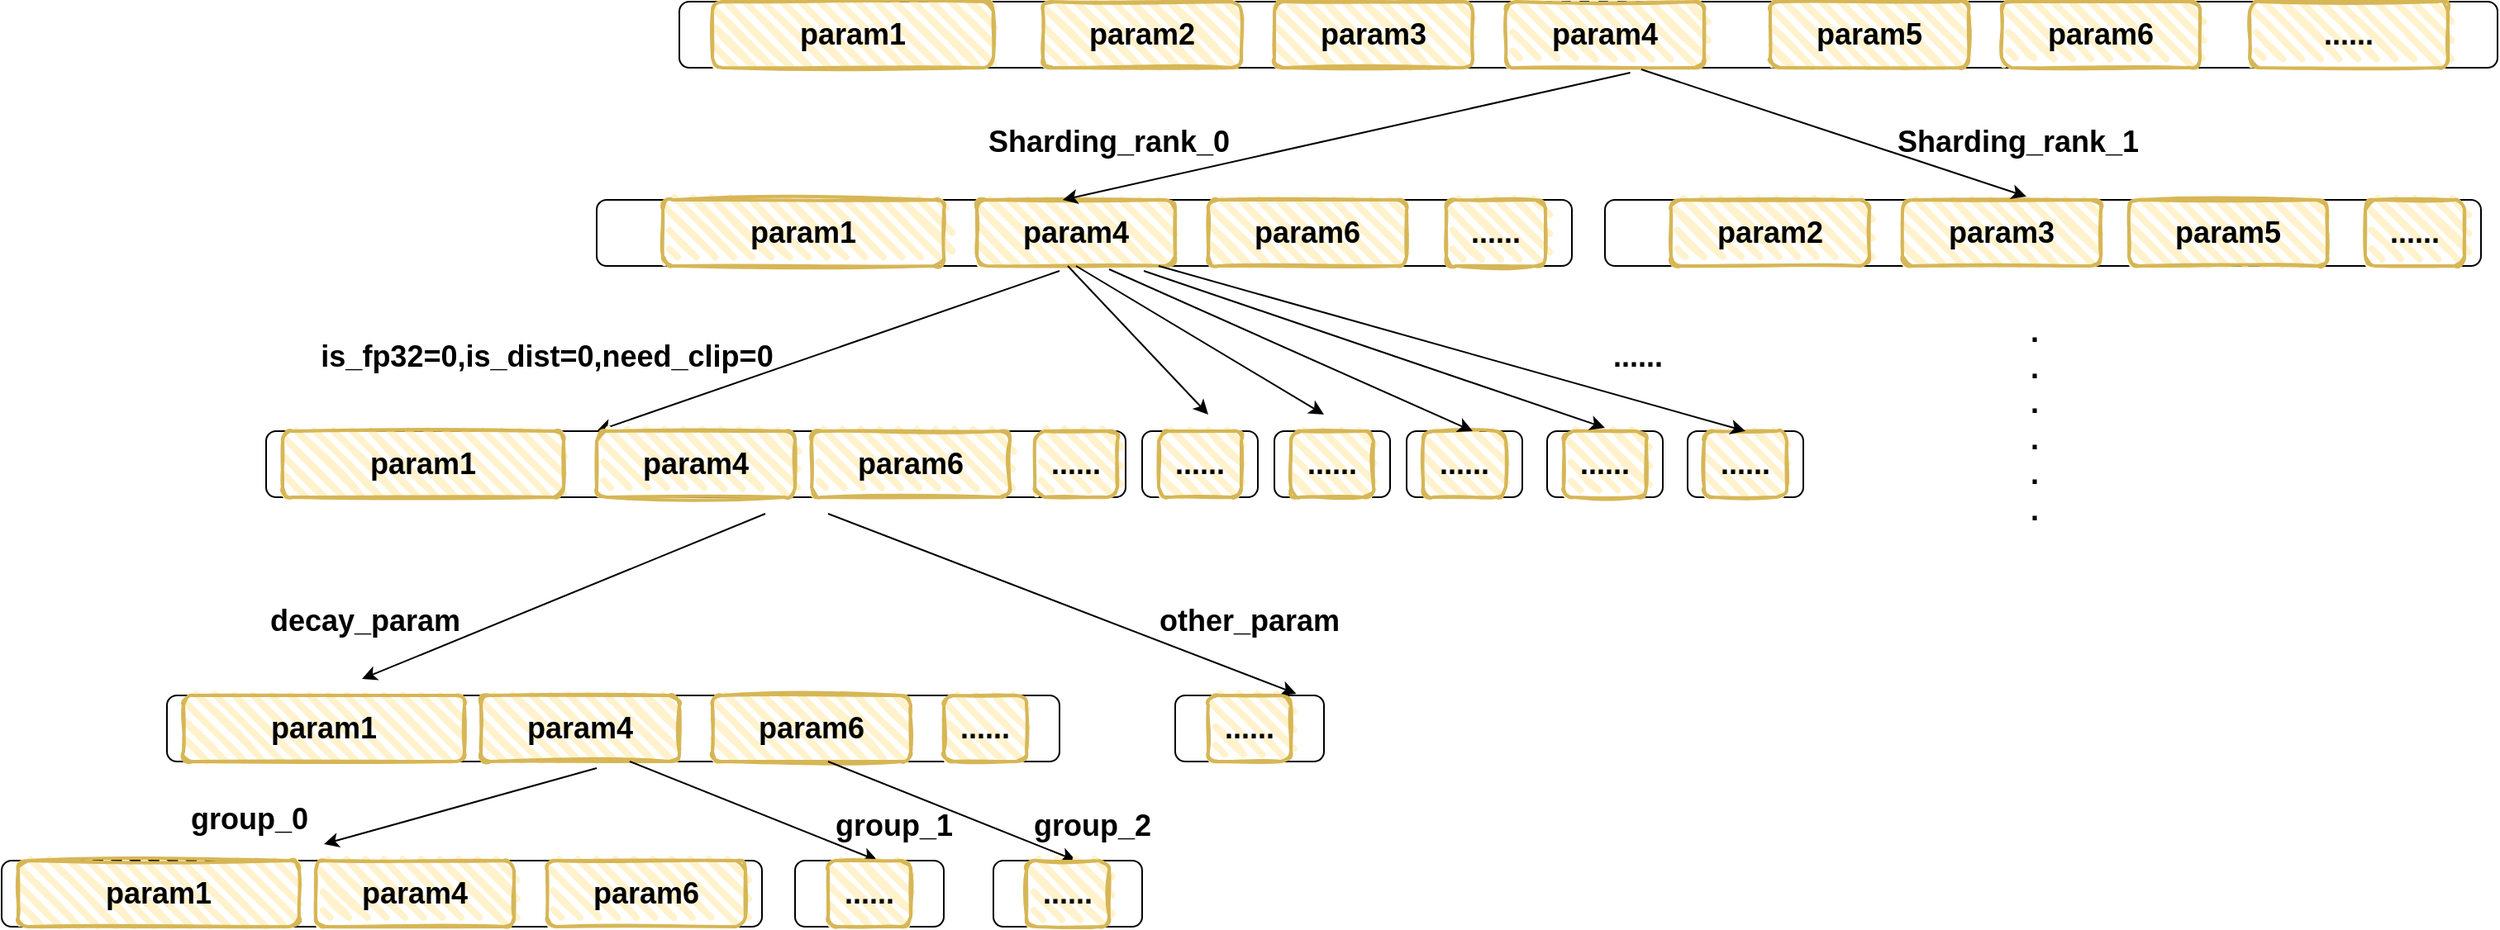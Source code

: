 <mxfile version="28.2.7">
  <diagram name="第 1 页" id="Fj6Ear9r6pBHMBFQI765">
    <mxGraphModel dx="2853" dy="1134" grid="1" gridSize="10" guides="1" tooltips="1" connect="1" arrows="1" fold="1" page="1" pageScale="1" pageWidth="827" pageHeight="1169" math="0" shadow="0">
      <root>
        <mxCell id="0" />
        <mxCell id="1" parent="0" />
        <mxCell id="f2FuB_gVFWCy95t1vYH7-1" value="" style="rounded=1;whiteSpace=wrap;html=1;" vertex="1" parent="1">
          <mxGeometry x="-100" y="220" width="590" height="40" as="geometry" />
        </mxCell>
        <mxCell id="f2FuB_gVFWCy95t1vYH7-5" value="&lt;font style=&quot;font-size: 18px;&quot;&gt;&lt;b&gt;param1&lt;/b&gt;&lt;/font&gt;" style="rounded=1;whiteSpace=wrap;html=1;strokeWidth=2;fillWeight=4;hachureGap=8;hachureAngle=45;fillColor=#fff2cc;sketch=1;strokeColor=#d6b656;" vertex="1" parent="1">
          <mxGeometry x="-60" y="220" width="170" height="40" as="geometry" />
        </mxCell>
        <mxCell id="f2FuB_gVFWCy95t1vYH7-7" value="" style="rounded=1;whiteSpace=wrap;html=1;" vertex="1" parent="1">
          <mxGeometry x="510" y="220" width="530" height="40" as="geometry" />
        </mxCell>
        <mxCell id="f2FuB_gVFWCy95t1vYH7-8" value="&lt;font style=&quot;font-size: 18px;&quot;&gt;&lt;b&gt;param4&lt;/b&gt;&lt;/font&gt;" style="rounded=1;whiteSpace=wrap;html=1;strokeWidth=2;fillWeight=4;hachureGap=8;hachureAngle=45;fillColor=#fff2cc;sketch=1;strokeColor=#d6b656;" vertex="1" parent="1">
          <mxGeometry x="130" y="220" width="120" height="40" as="geometry" />
        </mxCell>
        <mxCell id="f2FuB_gVFWCy95t1vYH7-9" value="&lt;font style=&quot;font-size: 18px;&quot;&gt;&lt;b&gt;param6&lt;/b&gt;&lt;/font&gt;" style="rounded=1;whiteSpace=wrap;html=1;strokeWidth=2;fillWeight=4;hachureGap=8;hachureAngle=45;fillColor=#fff2cc;sketch=1;strokeColor=#d6b656;" vertex="1" parent="1">
          <mxGeometry x="270" y="220" width="120" height="40" as="geometry" />
        </mxCell>
        <mxCell id="f2FuB_gVFWCy95t1vYH7-10" value="&lt;font style=&quot;font-size: 18px;&quot;&gt;&lt;b&gt;param2&lt;/b&gt;&lt;/font&gt;" style="rounded=1;whiteSpace=wrap;html=1;strokeWidth=2;fillWeight=4;hachureGap=8;hachureAngle=45;fillColor=#fff2cc;sketch=1;strokeColor=#d6b656;" vertex="1" parent="1">
          <mxGeometry x="550" y="220" width="120" height="40" as="geometry" />
        </mxCell>
        <mxCell id="f2FuB_gVFWCy95t1vYH7-11" value="&lt;font style=&quot;font-size: 18px;&quot;&gt;&lt;b&gt;param3&lt;/b&gt;&lt;/font&gt;" style="rounded=1;whiteSpace=wrap;html=1;strokeWidth=2;fillWeight=4;hachureGap=8;hachureAngle=45;fillColor=#fff2cc;sketch=1;strokeColor=#d6b656;" vertex="1" parent="1">
          <mxGeometry x="690" y="220" width="120" height="40" as="geometry" />
        </mxCell>
        <mxCell id="f2FuB_gVFWCy95t1vYH7-12" value="&lt;font style=&quot;font-size: 18px;&quot;&gt;&lt;b&gt;param5&lt;/b&gt;&lt;/font&gt;" style="rounded=1;whiteSpace=wrap;html=1;strokeWidth=2;fillWeight=4;hachureGap=8;hachureAngle=45;fillColor=#fff2cc;sketch=1;strokeColor=#d6b656;" vertex="1" parent="1">
          <mxGeometry x="827" y="220" width="120" height="40" as="geometry" />
        </mxCell>
        <mxCell id="f2FuB_gVFWCy95t1vYH7-13" value="&lt;font style=&quot;font-size: 18px;&quot;&gt;&lt;b&gt;Sharding_rank_0&lt;/b&gt;&lt;/font&gt;" style="text;html=1;whiteSpace=wrap;strokeColor=none;fillColor=none;align=center;verticalAlign=middle;rounded=0;" vertex="1" parent="1">
          <mxGeometry x="180" y="170" width="60" height="30" as="geometry" />
        </mxCell>
        <mxCell id="f2FuB_gVFWCy95t1vYH7-15" value="&lt;font style=&quot;font-size: 18px;&quot;&gt;&lt;b&gt;Sharding_rank_1&lt;/b&gt;&lt;/font&gt;" style="text;html=1;whiteSpace=wrap;strokeColor=none;fillColor=none;align=center;verticalAlign=middle;rounded=0;" vertex="1" parent="1">
          <mxGeometry x="730" y="170" width="60" height="30" as="geometry" />
        </mxCell>
        <mxCell id="f2FuB_gVFWCy95t1vYH7-16" value="" style="rounded=1;whiteSpace=wrap;html=1;" vertex="1" parent="1">
          <mxGeometry x="-50" y="100" width="1100" height="40" as="geometry" />
        </mxCell>
        <mxCell id="f2FuB_gVFWCy95t1vYH7-17" value="&lt;font style=&quot;font-size: 18px;&quot;&gt;&lt;b&gt;param1&lt;/b&gt;&lt;/font&gt;" style="rounded=1;whiteSpace=wrap;html=1;strokeWidth=2;fillWeight=4;hachureGap=8;hachureAngle=45;fillColor=#fff2cc;sketch=1;strokeColor=#d6b656;" vertex="1" parent="1">
          <mxGeometry x="-30" y="100" width="170" height="40" as="geometry" />
        </mxCell>
        <mxCell id="f2FuB_gVFWCy95t1vYH7-18" value="&lt;font style=&quot;font-size: 18px;&quot;&gt;&lt;b&gt;param4&lt;/b&gt;&lt;/font&gt;" style="rounded=1;whiteSpace=wrap;html=1;strokeWidth=2;fillWeight=4;hachureGap=8;hachureAngle=45;fillColor=#fff2cc;sketch=1;strokeColor=#d6b656;" vertex="1" parent="1">
          <mxGeometry x="450" y="100" width="120" height="40" as="geometry" />
        </mxCell>
        <mxCell id="f2FuB_gVFWCy95t1vYH7-19" value="&lt;font style=&quot;font-size: 18px;&quot;&gt;&lt;b&gt;param6&lt;/b&gt;&lt;/font&gt;" style="rounded=1;whiteSpace=wrap;html=1;strokeWidth=2;fillWeight=4;hachureGap=8;hachureAngle=45;fillColor=#fff2cc;sketch=1;strokeColor=#d6b656;" vertex="1" parent="1">
          <mxGeometry x="750" y="100" width="120" height="40" as="geometry" />
        </mxCell>
        <mxCell id="f2FuB_gVFWCy95t1vYH7-20" value="&lt;font style=&quot;font-size: 18px;&quot;&gt;&lt;b&gt;param2&lt;/b&gt;&lt;/font&gt;" style="rounded=1;whiteSpace=wrap;html=1;strokeWidth=2;fillWeight=4;hachureGap=8;hachureAngle=45;fillColor=#fff2cc;sketch=1;strokeColor=#d6b656;" vertex="1" parent="1">
          <mxGeometry x="170" y="100" width="120" height="40" as="geometry" />
        </mxCell>
        <mxCell id="f2FuB_gVFWCy95t1vYH7-21" value="&lt;font style=&quot;font-size: 18px;&quot;&gt;&lt;b&gt;param3&lt;/b&gt;&lt;/font&gt;" style="rounded=1;whiteSpace=wrap;html=1;strokeWidth=2;fillWeight=4;hachureGap=8;hachureAngle=45;fillColor=#fff2cc;sketch=1;strokeColor=#d6b656;" vertex="1" parent="1">
          <mxGeometry x="310" y="100" width="120" height="40" as="geometry" />
        </mxCell>
        <mxCell id="f2FuB_gVFWCy95t1vYH7-22" value="&lt;font style=&quot;font-size: 18px;&quot;&gt;&lt;b&gt;param5&lt;/b&gt;&lt;/font&gt;" style="rounded=1;whiteSpace=wrap;html=1;strokeWidth=2;fillWeight=4;hachureGap=8;hachureAngle=45;fillColor=#fff2cc;sketch=1;strokeColor=#d6b656;" vertex="1" parent="1">
          <mxGeometry x="610" y="100" width="120" height="40" as="geometry" />
        </mxCell>
        <mxCell id="f2FuB_gVFWCy95t1vYH7-23" value="" style="endArrow=classic;html=1;rounded=0;exitX=0.523;exitY=1.075;exitDx=0;exitDy=0;exitPerimeter=0;entryX=0.433;entryY=0;entryDx=0;entryDy=0;entryPerimeter=0;" edge="1" parent="1" source="f2FuB_gVFWCy95t1vYH7-16" target="f2FuB_gVFWCy95t1vYH7-8">
          <mxGeometry width="50" height="50" relative="1" as="geometry">
            <mxPoint x="390" y="430" as="sourcePoint" />
            <mxPoint x="440" y="380" as="targetPoint" />
          </mxGeometry>
        </mxCell>
        <mxCell id="f2FuB_gVFWCy95t1vYH7-24" value="" style="endArrow=classic;html=1;rounded=0;exitX=0.529;exitY=1.025;exitDx=0;exitDy=0;exitPerimeter=0;entryX=0.625;entryY=-0.05;entryDx=0;entryDy=0;entryPerimeter=0;" edge="1" parent="1" source="f2FuB_gVFWCy95t1vYH7-16" target="f2FuB_gVFWCy95t1vYH7-11">
          <mxGeometry width="50" height="50" relative="1" as="geometry">
            <mxPoint x="804" y="300" as="sourcePoint" />
            <mxPoint x="550" y="377" as="targetPoint" />
          </mxGeometry>
        </mxCell>
        <mxCell id="f2FuB_gVFWCy95t1vYH7-25" value="" style="endArrow=classic;html=1;rounded=0;exitX=0.523;exitY=1.075;exitDx=0;exitDy=0;exitPerimeter=0;" edge="1" parent="1">
          <mxGeometry width="50" height="50" relative="1" as="geometry">
            <mxPoint x="2" y="410" as="sourcePoint" />
            <mxPoint x="-242" y="510" as="targetPoint" />
          </mxGeometry>
        </mxCell>
        <mxCell id="f2FuB_gVFWCy95t1vYH7-26" value="" style="endArrow=classic;html=1;rounded=0;entryX=0.814;entryY=-0.025;entryDx=0;entryDy=0;entryPerimeter=0;" edge="1" parent="1" target="f2FuB_gVFWCy95t1vYH7-28">
          <mxGeometry width="50" height="50" relative="1" as="geometry">
            <mxPoint x="40" y="410" as="sourcePoint" />
            <mxPoint x="-154.84" y="319" as="targetPoint" />
          </mxGeometry>
        </mxCell>
        <mxCell id="f2FuB_gVFWCy95t1vYH7-28" value="" style="rounded=1;whiteSpace=wrap;html=1;" vertex="1" parent="1">
          <mxGeometry x="250" y="520" width="90" height="40" as="geometry" />
        </mxCell>
        <mxCell id="f2FuB_gVFWCy95t1vYH7-29" value="" style="rounded=1;whiteSpace=wrap;html=1;" vertex="1" parent="1">
          <mxGeometry x="-360" y="520" width="540" height="40" as="geometry" />
        </mxCell>
        <mxCell id="f2FuB_gVFWCy95t1vYH7-30" value="&lt;font style=&quot;font-size: 18px;&quot;&gt;&lt;b&gt;param1&lt;/b&gt;&lt;/font&gt;" style="rounded=1;whiteSpace=wrap;html=1;strokeWidth=2;fillWeight=4;hachureGap=8;hachureAngle=45;fillColor=#fff2cc;sketch=1;strokeColor=#d6b656;" vertex="1" parent="1">
          <mxGeometry x="-350" y="520" width="170" height="40" as="geometry" />
        </mxCell>
        <mxCell id="f2FuB_gVFWCy95t1vYH7-31" value="&lt;font style=&quot;font-size: 18px;&quot;&gt;&lt;b&gt;param4&lt;/b&gt;&lt;/font&gt;" style="rounded=1;whiteSpace=wrap;html=1;strokeWidth=2;fillWeight=4;hachureGap=8;hachureAngle=45;fillColor=#fff2cc;sketch=1;strokeColor=#d6b656;" vertex="1" parent="1">
          <mxGeometry x="-170" y="520" width="120" height="40" as="geometry" />
        </mxCell>
        <mxCell id="f2FuB_gVFWCy95t1vYH7-32" value="&lt;font style=&quot;font-size: 18px;&quot;&gt;&lt;b&gt;param6&lt;/b&gt;&lt;/font&gt;" style="rounded=1;whiteSpace=wrap;html=1;strokeWidth=2;fillWeight=4;hachureGap=8;hachureAngle=45;fillColor=#fff2cc;sketch=1;strokeColor=#d6b656;" vertex="1" parent="1">
          <mxGeometry x="-30" y="520" width="120" height="40" as="geometry" />
        </mxCell>
        <mxCell id="f2FuB_gVFWCy95t1vYH7-33" value="&lt;font style=&quot;font-size: 18px;&quot;&gt;&lt;b&gt;decay_param&lt;/b&gt;&lt;/font&gt;" style="text;html=1;whiteSpace=wrap;strokeColor=none;fillColor=none;align=center;verticalAlign=middle;rounded=0;" vertex="1" parent="1">
          <mxGeometry x="-270" y="460" width="60" height="30" as="geometry" />
        </mxCell>
        <mxCell id="f2FuB_gVFWCy95t1vYH7-34" value="&lt;font style=&quot;font-size: 18px;&quot;&gt;&lt;b&gt;other_param&lt;/b&gt;&lt;/font&gt;" style="text;html=1;whiteSpace=wrap;strokeColor=none;fillColor=none;align=center;verticalAlign=middle;rounded=0;" vertex="1" parent="1">
          <mxGeometry x="265" y="460" width="60" height="30" as="geometry" />
        </mxCell>
        <mxCell id="f2FuB_gVFWCy95t1vYH7-35" value="&lt;span style=&quot;font-size: 18px;&quot;&gt;&lt;b&gt;.&lt;/b&gt;&lt;/span&gt;&lt;div&gt;&lt;span style=&quot;font-size: 18px;&quot;&gt;&lt;b&gt;.&lt;/b&gt;&lt;/span&gt;&lt;/div&gt;&lt;div&gt;&lt;span style=&quot;font-size: 18px;&quot;&gt;&lt;b&gt;.&lt;/b&gt;&lt;/span&gt;&lt;/div&gt;&lt;div&gt;&lt;span style=&quot;font-size: 18px;&quot;&gt;&lt;b&gt;.&lt;/b&gt;&lt;/span&gt;&lt;/div&gt;&lt;div&gt;&lt;span style=&quot;font-size: 18px;&quot;&gt;&lt;b&gt;.&lt;/b&gt;&lt;/span&gt;&lt;/div&gt;&lt;div&gt;&lt;span style=&quot;font-size: 18px;&quot;&gt;&lt;b&gt;.&lt;/b&gt;&lt;/span&gt;&lt;/div&gt;&lt;div&gt;&lt;span style=&quot;font-size: 18px;&quot;&gt;&lt;b&gt;&lt;br&gt;&lt;/b&gt;&lt;/span&gt;&lt;/div&gt;" style="text;html=1;whiteSpace=wrap;strokeColor=none;fillColor=none;align=center;verticalAlign=middle;rounded=0;" vertex="1" parent="1">
          <mxGeometry x="740" y="340" width="60" height="50" as="geometry" />
        </mxCell>
        <mxCell id="f2FuB_gVFWCy95t1vYH7-36" value="&lt;font style=&quot;font-size: 18px;&quot;&gt;&lt;b&gt;......&lt;/b&gt;&lt;/font&gt;" style="rounded=1;whiteSpace=wrap;html=1;strokeWidth=2;fillWeight=4;hachureGap=8;hachureAngle=45;fillColor=#fff2cc;sketch=1;strokeColor=#d6b656;" vertex="1" parent="1">
          <mxGeometry x="900" y="100" width="120" height="40" as="geometry" />
        </mxCell>
        <mxCell id="f2FuB_gVFWCy95t1vYH7-37" value="&lt;font style=&quot;font-size: 18px;&quot;&gt;&lt;b&gt;......&lt;/b&gt;&lt;/font&gt;" style="rounded=1;whiteSpace=wrap;html=1;strokeWidth=2;fillWeight=4;hachureGap=8;hachureAngle=45;fillColor=#fff2cc;sketch=1;strokeColor=#d6b656;" vertex="1" parent="1">
          <mxGeometry x="414" y="220" width="60" height="40" as="geometry" />
        </mxCell>
        <mxCell id="f2FuB_gVFWCy95t1vYH7-38" value="&lt;font style=&quot;font-size: 18px;&quot;&gt;&lt;b&gt;......&lt;/b&gt;&lt;/font&gt;" style="rounded=1;whiteSpace=wrap;html=1;strokeWidth=2;fillWeight=4;hachureGap=8;hachureAngle=45;fillColor=#fff2cc;sketch=1;strokeColor=#d6b656;" vertex="1" parent="1">
          <mxGeometry x="970" y="220" width="60" height="40" as="geometry" />
        </mxCell>
        <mxCell id="f2FuB_gVFWCy95t1vYH7-40" value="" style="endArrow=classic;html=1;rounded=0;exitX=0.523;exitY=1.075;exitDx=0;exitDy=0;exitPerimeter=0;entryX=0;entryY=0;entryDx=0;entryDy=0;" edge="1" parent="1" target="f2FuB_gVFWCy95t1vYH7-45">
          <mxGeometry width="50" height="50" relative="1" as="geometry">
            <mxPoint x="180" y="263" as="sourcePoint" />
            <mxPoint x="-66.5" y="340" as="targetPoint" />
          </mxGeometry>
        </mxCell>
        <mxCell id="f2FuB_gVFWCy95t1vYH7-41" value="&lt;font style=&quot;font-size: 18px;&quot;&gt;&lt;b&gt;is_fp32=0,is_dist=0,need_clip=0&lt;/b&gt;&lt;/font&gt;" style="text;html=1;whiteSpace=wrap;strokeColor=none;fillColor=none;align=center;verticalAlign=middle;rounded=0;" vertex="1" parent="1">
          <mxGeometry x="-160" y="300" width="60" height="30" as="geometry" />
        </mxCell>
        <mxCell id="f2FuB_gVFWCy95t1vYH7-42" value="" style="endArrow=classic;html=1;rounded=0;" edge="1" parent="1">
          <mxGeometry width="50" height="50" relative="1" as="geometry">
            <mxPoint x="185" y="260" as="sourcePoint" />
            <mxPoint x="270" y="350" as="targetPoint" />
          </mxGeometry>
        </mxCell>
        <mxCell id="f2FuB_gVFWCy95t1vYH7-43" value="" style="rounded=1;whiteSpace=wrap;html=1;" vertex="1" parent="1">
          <mxGeometry x="-300" y="360" width="520" height="40" as="geometry" />
        </mxCell>
        <mxCell id="f2FuB_gVFWCy95t1vYH7-44" value="&lt;font style=&quot;font-size: 18px;&quot;&gt;&lt;b&gt;param1&lt;/b&gt;&lt;/font&gt;" style="rounded=1;whiteSpace=wrap;html=1;strokeWidth=2;fillWeight=4;hachureGap=8;hachureAngle=45;fillColor=#fff2cc;sketch=1;strokeColor=#d6b656;" vertex="1" parent="1">
          <mxGeometry x="-290" y="360" width="170" height="40" as="geometry" />
        </mxCell>
        <mxCell id="f2FuB_gVFWCy95t1vYH7-45" value="&lt;font style=&quot;font-size: 18px;&quot;&gt;&lt;b&gt;param4&lt;/b&gt;&lt;/font&gt;" style="rounded=1;whiteSpace=wrap;html=1;strokeWidth=2;fillWeight=4;hachureGap=8;hachureAngle=45;fillColor=#fff2cc;sketch=1;strokeColor=#d6b656;" vertex="1" parent="1">
          <mxGeometry x="-100" y="360" width="120" height="40" as="geometry" />
        </mxCell>
        <mxCell id="f2FuB_gVFWCy95t1vYH7-46" value="&lt;font style=&quot;font-size: 18px;&quot;&gt;&lt;b&gt;param6&lt;/b&gt;&lt;/font&gt;" style="rounded=1;whiteSpace=wrap;html=1;strokeWidth=2;fillWeight=4;hachureGap=8;hachureAngle=45;fillColor=#fff2cc;sketch=1;strokeColor=#d6b656;" vertex="1" parent="1">
          <mxGeometry x="30" y="360" width="120" height="40" as="geometry" />
        </mxCell>
        <mxCell id="f2FuB_gVFWCy95t1vYH7-49" value="" style="rounded=1;whiteSpace=wrap;html=1;" vertex="1" parent="1">
          <mxGeometry x="230" y="360" width="70" height="40" as="geometry" />
        </mxCell>
        <mxCell id="f2FuB_gVFWCy95t1vYH7-48" value="&lt;font style=&quot;font-size: 18px;&quot;&gt;&lt;b&gt;......&lt;/b&gt;&lt;/font&gt;" style="rounded=1;whiteSpace=wrap;html=1;strokeWidth=2;fillWeight=4;hachureGap=8;hachureAngle=45;fillColor=#fff2cc;sketch=1;strokeColor=#d6b656;" vertex="1" parent="1">
          <mxGeometry x="240" y="360" width="50" height="40" as="geometry" />
        </mxCell>
        <mxCell id="f2FuB_gVFWCy95t1vYH7-50" value="" style="rounded=1;whiteSpace=wrap;html=1;" vertex="1" parent="1">
          <mxGeometry x="310" y="360" width="70" height="40" as="geometry" />
        </mxCell>
        <mxCell id="f2FuB_gVFWCy95t1vYH7-51" value="&lt;font style=&quot;font-size: 18px;&quot;&gt;&lt;b&gt;......&lt;/b&gt;&lt;/font&gt;" style="rounded=1;whiteSpace=wrap;html=1;strokeWidth=2;fillWeight=4;hachureGap=8;hachureAngle=45;fillColor=#fff2cc;sketch=1;strokeColor=#d6b656;" vertex="1" parent="1">
          <mxGeometry x="320" y="360" width="50" height="40" as="geometry" />
        </mxCell>
        <mxCell id="f2FuB_gVFWCy95t1vYH7-52" value="" style="rounded=1;whiteSpace=wrap;html=1;" vertex="1" parent="1">
          <mxGeometry x="390" y="360" width="70" height="40" as="geometry" />
        </mxCell>
        <mxCell id="f2FuB_gVFWCy95t1vYH7-53" value="&lt;font style=&quot;font-size: 18px;&quot;&gt;&lt;b&gt;......&lt;/b&gt;&lt;/font&gt;" style="rounded=1;whiteSpace=wrap;html=1;strokeWidth=2;fillWeight=4;hachureGap=8;hachureAngle=45;fillColor=#fff2cc;sketch=1;strokeColor=#d6b656;" vertex="1" parent="1">
          <mxGeometry x="400" y="360" width="50" height="40" as="geometry" />
        </mxCell>
        <mxCell id="f2FuB_gVFWCy95t1vYH7-54" value="" style="rounded=1;whiteSpace=wrap;html=1;" vertex="1" parent="1">
          <mxGeometry x="475" y="360" width="70" height="40" as="geometry" />
        </mxCell>
        <mxCell id="f2FuB_gVFWCy95t1vYH7-55" value="&lt;font style=&quot;font-size: 18px;&quot;&gt;&lt;b&gt;......&lt;/b&gt;&lt;/font&gt;" style="rounded=1;whiteSpace=wrap;html=1;strokeWidth=2;fillWeight=4;hachureGap=8;hachureAngle=45;fillColor=#fff2cc;sketch=1;strokeColor=#d6b656;" vertex="1" parent="1">
          <mxGeometry x="485" y="360" width="50" height="40" as="geometry" />
        </mxCell>
        <mxCell id="f2FuB_gVFWCy95t1vYH7-56" value="" style="rounded=1;whiteSpace=wrap;html=1;" vertex="1" parent="1">
          <mxGeometry x="560" y="360" width="70" height="40" as="geometry" />
        </mxCell>
        <mxCell id="f2FuB_gVFWCy95t1vYH7-57" value="&lt;font style=&quot;font-size: 18px;&quot;&gt;&lt;b&gt;......&lt;/b&gt;&lt;/font&gt;" style="rounded=1;whiteSpace=wrap;html=1;strokeWidth=2;fillWeight=4;hachureGap=8;hachureAngle=45;fillColor=#fff2cc;sketch=1;strokeColor=#d6b656;" vertex="1" parent="1">
          <mxGeometry x="570" y="360" width="50" height="40" as="geometry" />
        </mxCell>
        <mxCell id="f2FuB_gVFWCy95t1vYH7-58" value="" style="endArrow=classic;html=1;rounded=0;exitX=0.5;exitY=1;exitDx=0;exitDy=0;" edge="1" parent="1" source="f2FuB_gVFWCy95t1vYH7-8">
          <mxGeometry width="50" height="50" relative="1" as="geometry">
            <mxPoint x="270" y="270" as="sourcePoint" />
            <mxPoint x="340" y="350" as="targetPoint" />
          </mxGeometry>
        </mxCell>
        <mxCell id="f2FuB_gVFWCy95t1vYH7-59" value="" style="endArrow=classic;html=1;rounded=0;exitX=0.667;exitY=1.05;exitDx=0;exitDy=0;exitPerimeter=0;" edge="1" parent="1" source="f2FuB_gVFWCy95t1vYH7-8">
          <mxGeometry width="50" height="50" relative="1" as="geometry">
            <mxPoint x="280" y="270" as="sourcePoint" />
            <mxPoint x="430" y="360" as="targetPoint" />
          </mxGeometry>
        </mxCell>
        <mxCell id="f2FuB_gVFWCy95t1vYH7-60" value="" style="endArrow=classic;html=1;rounded=0;exitX=0.842;exitY=1.075;exitDx=0;exitDy=0;exitPerimeter=0;" edge="1" parent="1" source="f2FuB_gVFWCy95t1vYH7-8">
          <mxGeometry width="50" height="50" relative="1" as="geometry">
            <mxPoint x="230" y="270" as="sourcePoint" />
            <mxPoint x="510" y="358" as="targetPoint" />
          </mxGeometry>
        </mxCell>
        <mxCell id="f2FuB_gVFWCy95t1vYH7-61" value="" style="endArrow=classic;html=1;rounded=0;entryX=0.5;entryY=0;entryDx=0;entryDy=0;" edge="1" parent="1" target="f2FuB_gVFWCy95t1vYH7-57">
          <mxGeometry width="50" height="50" relative="1" as="geometry">
            <mxPoint x="240" y="260" as="sourcePoint" />
            <mxPoint x="520" y="348" as="targetPoint" />
          </mxGeometry>
        </mxCell>
        <mxCell id="f2FuB_gVFWCy95t1vYH7-62" value="&lt;font style=&quot;font-size: 18px;&quot;&gt;&lt;b&gt;......&lt;/b&gt;&lt;/font&gt;" style="text;html=1;whiteSpace=wrap;strokeColor=none;fillColor=none;align=center;verticalAlign=middle;rounded=0;" vertex="1" parent="1">
          <mxGeometry x="500" y="300" width="60" height="30" as="geometry" />
        </mxCell>
        <mxCell id="f2FuB_gVFWCy95t1vYH7-63" value="&lt;font style=&quot;font-size: 18px;&quot;&gt;&lt;b&gt;......&lt;/b&gt;&lt;/font&gt;" style="rounded=1;whiteSpace=wrap;html=1;strokeWidth=2;fillWeight=4;hachureGap=8;hachureAngle=45;fillColor=#fff2cc;sketch=1;strokeColor=#d6b656;" vertex="1" parent="1">
          <mxGeometry x="165" y="360" width="50" height="40" as="geometry" />
        </mxCell>
        <mxCell id="f2FuB_gVFWCy95t1vYH7-64" value="&lt;font style=&quot;font-size: 18px;&quot;&gt;&lt;b&gt;......&lt;/b&gt;&lt;/font&gt;" style="rounded=1;whiteSpace=wrap;html=1;strokeWidth=2;fillWeight=4;hachureGap=8;hachureAngle=45;fillColor=#fff2cc;sketch=1;strokeColor=#d6b656;" vertex="1" parent="1">
          <mxGeometry x="270" y="520" width="50" height="40" as="geometry" />
        </mxCell>
        <mxCell id="f2FuB_gVFWCy95t1vYH7-67" value="&lt;font style=&quot;font-size: 18px;&quot;&gt;&lt;b&gt;......&lt;/b&gt;&lt;/font&gt;" style="rounded=1;whiteSpace=wrap;html=1;strokeWidth=2;fillWeight=4;hachureGap=8;hachureAngle=45;fillColor=#fff2cc;sketch=1;strokeColor=#d6b656;" vertex="1" parent="1">
          <mxGeometry x="110" y="520" width="50" height="40" as="geometry" />
        </mxCell>
        <mxCell id="f2FuB_gVFWCy95t1vYH7-68" value="" style="endArrow=classic;html=1;rounded=0;exitX=0.523;exitY=1.075;exitDx=0;exitDy=0;exitPerimeter=0;entryX=0.5;entryY=0;entryDx=0;entryDy=0;" edge="1" parent="1">
          <mxGeometry width="50" height="50" relative="1" as="geometry">
            <mxPoint x="-100" y="564" as="sourcePoint" />
            <mxPoint x="-265" y="610" as="targetPoint" />
          </mxGeometry>
        </mxCell>
        <mxCell id="f2FuB_gVFWCy95t1vYH7-70" value="" style="rounded=1;whiteSpace=wrap;html=1;" vertex="1" parent="1">
          <mxGeometry x="-460" y="620" width="460" height="40" as="geometry" />
        </mxCell>
        <mxCell id="f2FuB_gVFWCy95t1vYH7-71" value="&lt;font style=&quot;font-size: 18px;&quot;&gt;&lt;b&gt;param1&lt;/b&gt;&lt;/font&gt;" style="rounded=1;whiteSpace=wrap;html=1;strokeWidth=2;fillWeight=4;hachureGap=8;hachureAngle=45;fillColor=#fff2cc;sketch=1;strokeColor=#d6b656;" vertex="1" parent="1">
          <mxGeometry x="-450" y="620" width="170" height="40" as="geometry" />
        </mxCell>
        <mxCell id="f2FuB_gVFWCy95t1vYH7-72" value="&lt;font style=&quot;font-size: 18px;&quot;&gt;&lt;b&gt;param4&lt;/b&gt;&lt;/font&gt;" style="rounded=1;whiteSpace=wrap;html=1;strokeWidth=2;fillWeight=4;hachureGap=8;hachureAngle=45;fillColor=#fff2cc;sketch=1;strokeColor=#d6b656;" vertex="1" parent="1">
          <mxGeometry x="-270" y="620" width="120" height="40" as="geometry" />
        </mxCell>
        <mxCell id="f2FuB_gVFWCy95t1vYH7-73" value="&lt;font style=&quot;font-size: 18px;&quot;&gt;&lt;b&gt;param6&lt;/b&gt;&lt;/font&gt;" style="rounded=1;whiteSpace=wrap;html=1;strokeWidth=2;fillWeight=4;hachureGap=8;hachureAngle=45;fillColor=#fff2cc;sketch=1;strokeColor=#d6b656;" vertex="1" parent="1">
          <mxGeometry x="-130" y="620" width="120" height="40" as="geometry" />
        </mxCell>
        <mxCell id="f2FuB_gVFWCy95t1vYH7-75" value="&lt;font style=&quot;font-size: 18px;&quot;&gt;&lt;b&gt;group_0&lt;/b&gt;&lt;/font&gt;" style="text;html=1;whiteSpace=wrap;strokeColor=none;fillColor=none;align=center;verticalAlign=middle;rounded=0;" vertex="1" parent="1">
          <mxGeometry x="-340" y="580" width="60" height="30" as="geometry" />
        </mxCell>
        <mxCell id="f2FuB_gVFWCy95t1vYH7-77" value="" style="endArrow=classic;html=1;rounded=0;" edge="1" parent="1">
          <mxGeometry width="50" height="50" relative="1" as="geometry">
            <mxPoint x="-80" y="560" as="sourcePoint" />
            <mxPoint x="70" y="620" as="targetPoint" />
          </mxGeometry>
        </mxCell>
        <mxCell id="f2FuB_gVFWCy95t1vYH7-78" value="" style="rounded=1;whiteSpace=wrap;html=1;" vertex="1" parent="1">
          <mxGeometry x="20" y="620" width="90" height="40" as="geometry" />
        </mxCell>
        <mxCell id="f2FuB_gVFWCy95t1vYH7-79" value="&lt;span style=&quot;font-size: 18px;&quot;&gt;&lt;b&gt;......&lt;/b&gt;&lt;/span&gt;" style="rounded=1;whiteSpace=wrap;html=1;strokeWidth=2;fillWeight=4;hachureGap=8;hachureAngle=45;fillColor=#fff2cc;sketch=1;strokeColor=#d6b656;" vertex="1" parent="1">
          <mxGeometry x="40" y="620" width="50" height="40" as="geometry" />
        </mxCell>
        <mxCell id="f2FuB_gVFWCy95t1vYH7-80" value="" style="endArrow=classic;html=1;rounded=0;" edge="1" parent="1">
          <mxGeometry width="50" height="50" relative="1" as="geometry">
            <mxPoint x="40" y="560" as="sourcePoint" />
            <mxPoint x="190" y="620" as="targetPoint" />
          </mxGeometry>
        </mxCell>
        <mxCell id="f2FuB_gVFWCy95t1vYH7-81" value="" style="rounded=1;whiteSpace=wrap;html=1;" vertex="1" parent="1">
          <mxGeometry x="140" y="620" width="90" height="40" as="geometry" />
        </mxCell>
        <mxCell id="f2FuB_gVFWCy95t1vYH7-82" value="&lt;span style=&quot;font-size: 18px;&quot;&gt;&lt;b&gt;......&lt;/b&gt;&lt;/span&gt;" style="rounded=1;whiteSpace=wrap;html=1;strokeWidth=2;fillWeight=4;hachureGap=8;hachureAngle=45;fillColor=#fff2cc;sketch=1;strokeColor=#d6b656;" vertex="1" parent="1">
          <mxGeometry x="160" y="620" width="50" height="40" as="geometry" />
        </mxCell>
        <mxCell id="f2FuB_gVFWCy95t1vYH7-83" value="&lt;font style=&quot;font-size: 18px;&quot;&gt;&lt;b&gt;group_1&lt;/b&gt;&lt;/font&gt;" style="text;html=1;whiteSpace=wrap;strokeColor=none;fillColor=none;align=center;verticalAlign=middle;rounded=0;" vertex="1" parent="1">
          <mxGeometry x="50" y="584" width="60" height="30" as="geometry" />
        </mxCell>
        <mxCell id="f2FuB_gVFWCy95t1vYH7-84" value="&lt;font style=&quot;font-size: 18px;&quot;&gt;&lt;b&gt;group_2&lt;/b&gt;&lt;/font&gt;" style="text;html=1;whiteSpace=wrap;strokeColor=none;fillColor=none;align=center;verticalAlign=middle;rounded=0;" vertex="1" parent="1">
          <mxGeometry x="170" y="584" width="60" height="30" as="geometry" />
        </mxCell>
      </root>
    </mxGraphModel>
  </diagram>
</mxfile>

